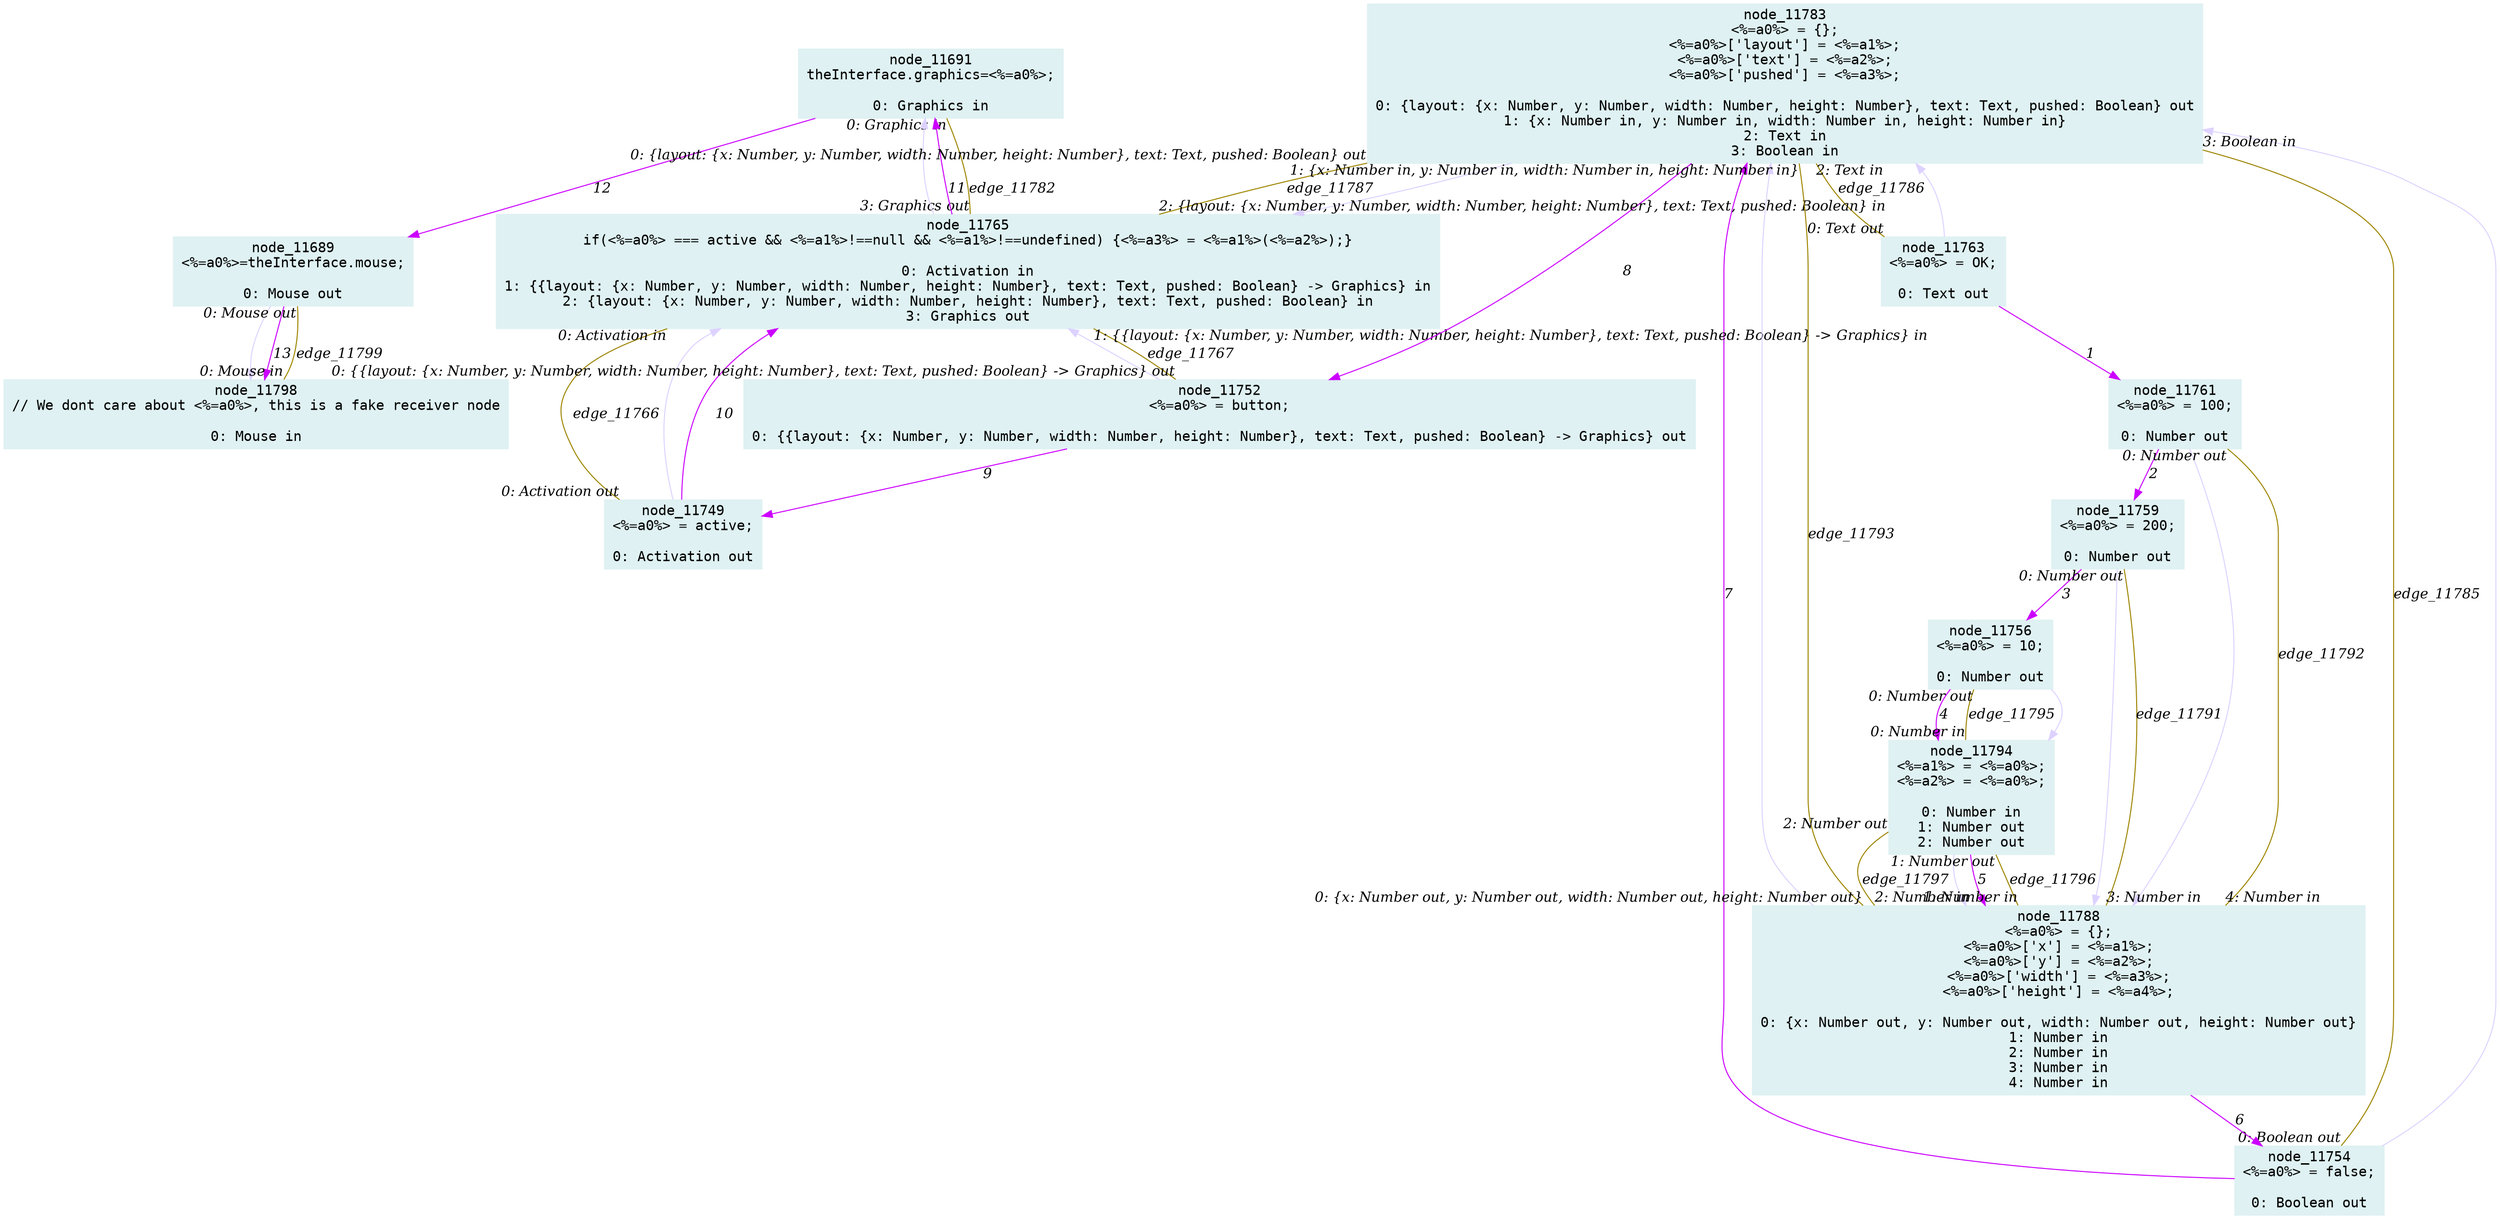digraph g{node_11689 [shape="box", style="filled", color="#dff1f2", fontname="Courier", label="node_11689
<%=a0%>=theInterface.mouse;

0: Mouse out" ]
node_11691 [shape="box", style="filled", color="#dff1f2", fontname="Courier", label="node_11691
theInterface.graphics=<%=a0%>;

0: Graphics in" ]
node_11749 [shape="box", style="filled", color="#dff1f2", fontname="Courier", label="node_11749
<%=a0%> = active;

0: Activation out" ]
node_11752 [shape="box", style="filled", color="#dff1f2", fontname="Courier", label="node_11752
<%=a0%> = button;

0: {{layout: {x: Number, y: Number, width: Number, height: Number}, text: Text, pushed: Boolean} -> Graphics} out" ]
node_11754 [shape="box", style="filled", color="#dff1f2", fontname="Courier", label="node_11754
<%=a0%> = false;

0: Boolean out" ]
node_11756 [shape="box", style="filled", color="#dff1f2", fontname="Courier", label="node_11756
<%=a0%> = 10;

0: Number out" ]
node_11759 [shape="box", style="filled", color="#dff1f2", fontname="Courier", label="node_11759
<%=a0%> = 200;

0: Number out" ]
node_11761 [shape="box", style="filled", color="#dff1f2", fontname="Courier", label="node_11761
<%=a0%> = 100;

0: Number out" ]
node_11763 [shape="box", style="filled", color="#dff1f2", fontname="Courier", label="node_11763
<%=a0%> = OK;

0: Text out" ]
node_11765 [shape="box", style="filled", color="#dff1f2", fontname="Courier", label="node_11765
if(<%=a0%> === active && <%=a1%>!==null && <%=a1%>!==undefined) {<%=a3%> = <%=a1%>(<%=a2%>);}

0: Activation in
1: {{layout: {x: Number, y: Number, width: Number, height: Number}, text: Text, pushed: Boolean} -> Graphics} in
2: {layout: {x: Number, y: Number, width: Number, height: Number}, text: Text, pushed: Boolean} in
3: Graphics out" ]
node_11783 [shape="box", style="filled", color="#dff1f2", fontname="Courier", label="node_11783
<%=a0%> = {};
<%=a0%>['layout'] = <%=a1%>;
<%=a0%>['text'] = <%=a2%>;
<%=a0%>['pushed'] = <%=a3%>;

0: {layout: {x: Number, y: Number, width: Number, height: Number}, text: Text, pushed: Boolean} out
1: {x: Number in, y: Number in, width: Number in, height: Number in}
2: Text in
3: Boolean in" ]
node_11788 [shape="box", style="filled", color="#dff1f2", fontname="Courier", label="node_11788
<%=a0%> = {};
<%=a0%>['x'] = <%=a1%>;
<%=a0%>['y'] = <%=a2%>;
<%=a0%>['width'] = <%=a3%>;
<%=a0%>['height'] = <%=a4%>;

0: {x: Number out, y: Number out, width: Number out, height: Number out}
1: Number in
2: Number in
3: Number in
4: Number in" ]
node_11794 [shape="box", style="filled", color="#dff1f2", fontname="Courier", label="node_11794
<%=a1%> = <%=a0%>;
<%=a2%> = <%=a0%>;

0: Number in
1: Number out
2: Number out" ]
node_11798 [shape="box", style="filled", color="#dff1f2", fontname="Courier", label="node_11798
// We dont care about <%=a0%>, this is a fake receiver node

0: Mouse in" ]
node_11689 -> node_11798 [dir=forward, arrowHead=normal, fontname="Times-Italic", arrowsize=1, color="#ddd2ff", label="",  headlabel="", taillabel="" ]
node_11765 -> node_11691 [dir=forward, arrowHead=normal, fontname="Times-Italic", arrowsize=1, color="#ddd2ff", label="",  headlabel="", taillabel="" ]
node_11749 -> node_11765 [dir=forward, arrowHead=normal, fontname="Times-Italic", arrowsize=1, color="#ddd2ff", label="",  headlabel="", taillabel="" ]
node_11752 -> node_11765 [dir=forward, arrowHead=normal, fontname="Times-Italic", arrowsize=1, color="#ddd2ff", label="",  headlabel="", taillabel="" ]
node_11783 -> node_11765 [dir=forward, arrowHead=normal, fontname="Times-Italic", arrowsize=1, color="#ddd2ff", label="",  headlabel="", taillabel="" ]
node_11754 -> node_11783 [dir=forward, arrowHead=normal, fontname="Times-Italic", arrowsize=1, color="#ddd2ff", label="",  headlabel="", taillabel="" ]
node_11788 -> node_11783 [dir=forward, arrowHead=normal, fontname="Times-Italic", arrowsize=1, color="#ddd2ff", label="",  headlabel="", taillabel="" ]
node_11794 -> node_11788 [dir=forward, arrowHead=normal, fontname="Times-Italic", arrowsize=1, color="#ddd2ff", label="",  headlabel="", taillabel="" ]
node_11756 -> node_11794 [dir=forward, arrowHead=normal, fontname="Times-Italic", arrowsize=1, color="#ddd2ff", label="",  headlabel="", taillabel="" ]
node_11759 -> node_11788 [dir=forward, arrowHead=normal, fontname="Times-Italic", arrowsize=1, color="#ddd2ff", label="",  headlabel="", taillabel="" ]
node_11761 -> node_11788 [dir=forward, arrowHead=normal, fontname="Times-Italic", arrowsize=1, color="#ddd2ff", label="",  headlabel="", taillabel="" ]
node_11763 -> node_11783 [dir=forward, arrowHead=normal, fontname="Times-Italic", arrowsize=1, color="#ddd2ff", label="",  headlabel="", taillabel="" ]
node_11763 -> node_11761 [dir=forward, arrowHead=normal, fontname="Times-Italic", arrowsize=1, color="#cc00ff", label="1",  headlabel="", taillabel="" ]
node_11761 -> node_11759 [dir=forward, arrowHead=normal, fontname="Times-Italic", arrowsize=1, color="#cc00ff", label="2",  headlabel="", taillabel="" ]
node_11759 -> node_11756 [dir=forward, arrowHead=normal, fontname="Times-Italic", arrowsize=1, color="#cc00ff", label="3",  headlabel="", taillabel="" ]
node_11756 -> node_11794 [dir=forward, arrowHead=normal, fontname="Times-Italic", arrowsize=1, color="#cc00ff", label="4",  headlabel="", taillabel="" ]
node_11794 -> node_11788 [dir=forward, arrowHead=normal, fontname="Times-Italic", arrowsize=1, color="#cc00ff", label="5",  headlabel="", taillabel="" ]
node_11788 -> node_11754 [dir=forward, arrowHead=normal, fontname="Times-Italic", arrowsize=1, color="#cc00ff", label="6",  headlabel="", taillabel="" ]
node_11754 -> node_11783 [dir=forward, arrowHead=normal, fontname="Times-Italic", arrowsize=1, color="#cc00ff", label="7",  headlabel="", taillabel="" ]
node_11783 -> node_11752 [dir=forward, arrowHead=normal, fontname="Times-Italic", arrowsize=1, color="#cc00ff", label="8",  headlabel="", taillabel="" ]
node_11752 -> node_11749 [dir=forward, arrowHead=normal, fontname="Times-Italic", arrowsize=1, color="#cc00ff", label="9",  headlabel="", taillabel="" ]
node_11749 -> node_11765 [dir=forward, arrowHead=normal, fontname="Times-Italic", arrowsize=1, color="#cc00ff", label="10",  headlabel="", taillabel="" ]
node_11765 -> node_11691 [dir=forward, arrowHead=normal, fontname="Times-Italic", arrowsize=1, color="#cc00ff", label="11",  headlabel="", taillabel="" ]
node_11691 -> node_11689 [dir=forward, arrowHead=normal, fontname="Times-Italic", arrowsize=1, color="#cc00ff", label="12",  headlabel="", taillabel="" ]
node_11689 -> node_11798 [dir=forward, arrowHead=normal, fontname="Times-Italic", arrowsize=1, color="#cc00ff", label="13",  headlabel="", taillabel="" ]
node_11765 -> node_11749 [dir=none, arrowHead=none, fontname="Times-Italic", arrowsize=1, color="#9d8400", label="edge_11766",  headlabel="0: Activation out", taillabel="0: Activation in" ]
node_11765 -> node_11752 [dir=none, arrowHead=none, fontname="Times-Italic", arrowsize=1, color="#9d8400", label="edge_11767",  headlabel="0: {{layout: {x: Number, y: Number, width: Number, height: Number}, text: Text, pushed: Boolean} -> Graphics} out", taillabel="1: {{layout: {x: Number, y: Number, width: Number, height: Number}, text: Text, pushed: Boolean} -> Graphics} in" ]
node_11691 -> node_11765 [dir=none, arrowHead=none, fontname="Times-Italic", arrowsize=1, color="#9d8400", label="edge_11782",  headlabel="3: Graphics out", taillabel="0: Graphics in" ]
node_11783 -> node_11754 [dir=none, arrowHead=none, fontname="Times-Italic", arrowsize=1, color="#9d8400", label="edge_11785",  headlabel="0: Boolean out", taillabel="3: Boolean in" ]
node_11783 -> node_11763 [dir=none, arrowHead=none, fontname="Times-Italic", arrowsize=1, color="#9d8400", label="edge_11786",  headlabel="0: Text out", taillabel="2: Text in" ]
node_11783 -> node_11765 [dir=none, arrowHead=none, fontname="Times-Italic", arrowsize=1, color="#9d8400", label="edge_11787",  headlabel="2: {layout: {x: Number, y: Number, width: Number, height: Number}, text: Text, pushed: Boolean} in", taillabel="0: {layout: {x: Number, y: Number, width: Number, height: Number}, text: Text, pushed: Boolean} out" ]
node_11788 -> node_11759 [dir=none, arrowHead=none, fontname="Times-Italic", arrowsize=1, color="#9d8400", label="edge_11791",  headlabel="0: Number out", taillabel="3: Number in" ]
node_11788 -> node_11761 [dir=none, arrowHead=none, fontname="Times-Italic", arrowsize=1, color="#9d8400", label="edge_11792",  headlabel="0: Number out", taillabel="4: Number in" ]
node_11788 -> node_11783 [dir=none, arrowHead=none, fontname="Times-Italic", arrowsize=1, color="#9d8400", label="edge_11793",  headlabel="1: {x: Number in, y: Number in, width: Number in, height: Number in}", taillabel="0: {x: Number out, y: Number out, width: Number out, height: Number out}" ]
node_11756 -> node_11794 [dir=none, arrowHead=none, fontname="Times-Italic", arrowsize=1, color="#9d8400", label="edge_11795",  headlabel="0: Number in", taillabel="0: Number out" ]
node_11794 -> node_11788 [dir=none, arrowHead=none, fontname="Times-Italic", arrowsize=1, color="#9d8400", label="edge_11796",  headlabel="1: Number in", taillabel="1: Number out" ]
node_11794 -> node_11788 [dir=none, arrowHead=none, fontname="Times-Italic", arrowsize=1, color="#9d8400", label="edge_11797",  headlabel="2: Number in", taillabel="2: Number out" ]
node_11689 -> node_11798 [dir=none, arrowHead=none, fontname="Times-Italic", arrowsize=1, color="#9d8400", label="edge_11799",  headlabel="0: Mouse in", taillabel="0: Mouse out" ]
}
